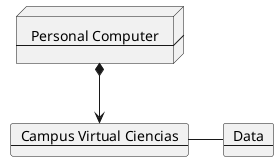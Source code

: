 @startuml DiagramaDeDespliegue
node Cliente[
    Personal Computer
    ----
]

card App[
    Campus Virtual Ciencias
    ----
]

card Data[
    Data
    ----
]

Cliente *--> App
App - Data
@enduml
